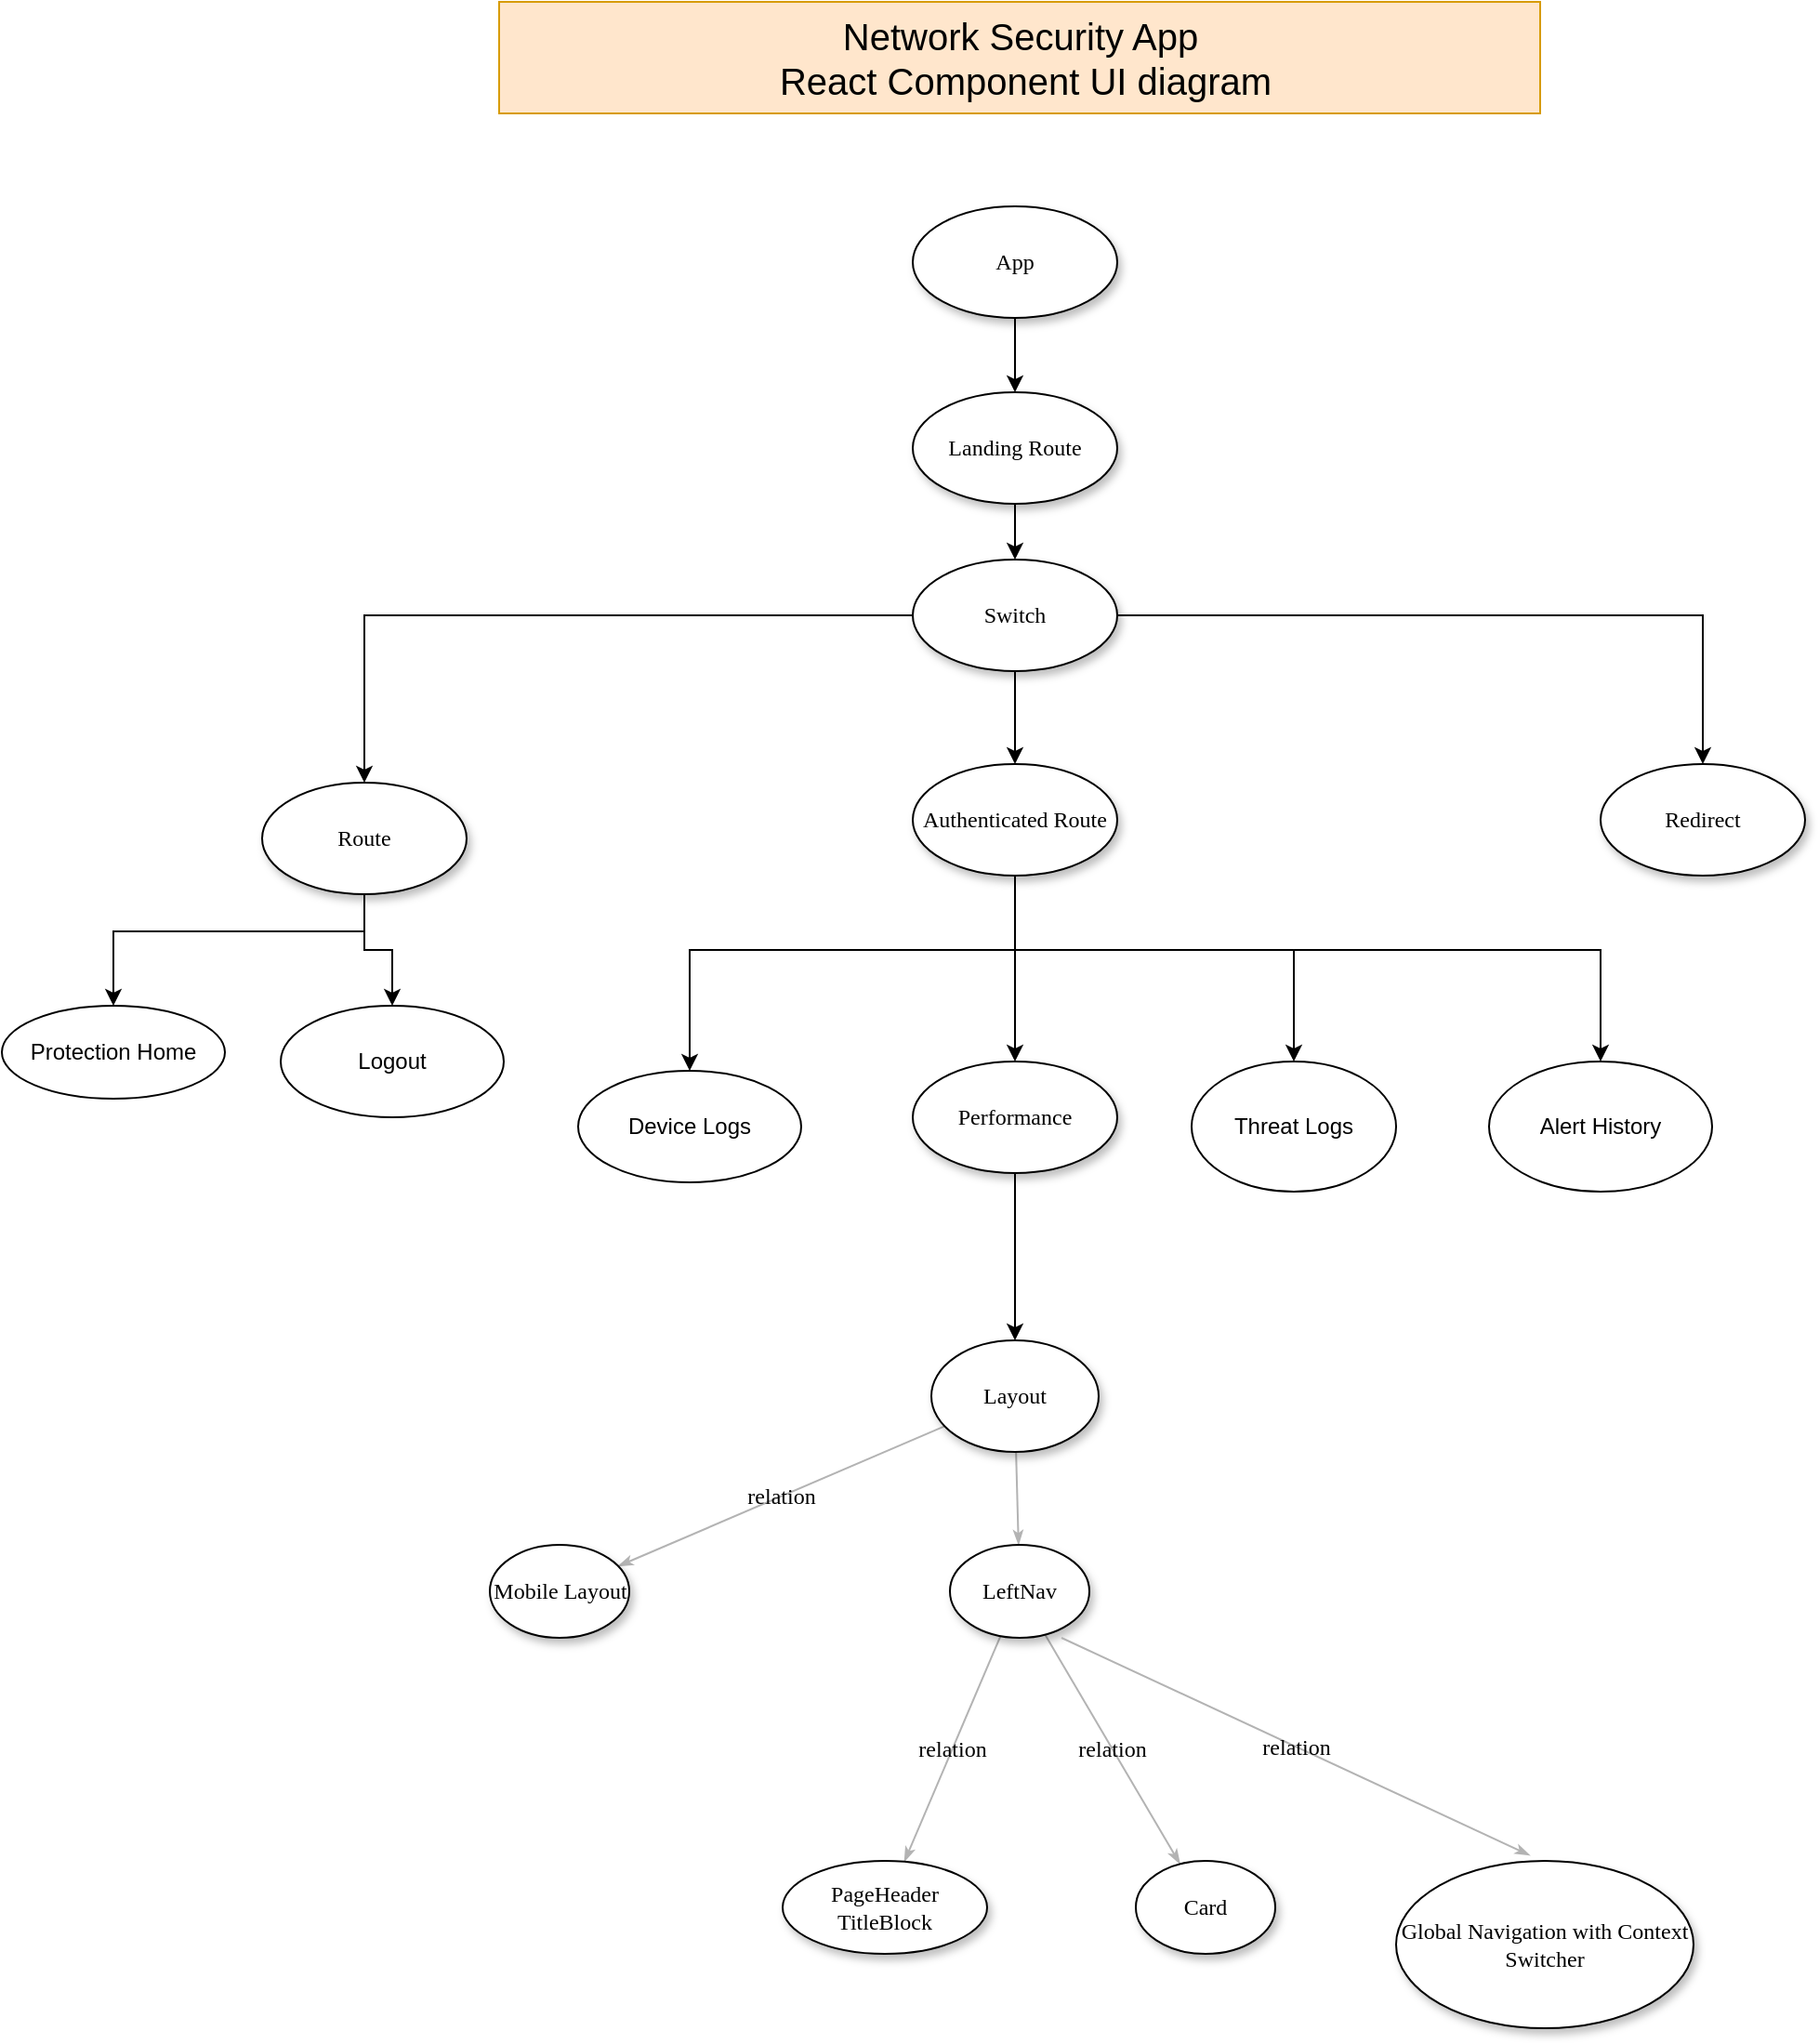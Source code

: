 <mxfile version="14.4.4" type="github">
  <diagram name="Page-1" id="42789a77-a242-8287-6e28-9cd8cfd52e62">
    <mxGraphModel dx="913" dy="1342" grid="1" gridSize="10" guides="1" tooltips="1" connect="1" arrows="1" fold="1" page="1" pageScale="1" pageWidth="1100" pageHeight="850" background="#ffffff" math="0" shadow="0">
      <root>
        <mxCell id="0" />
        <mxCell id="1" parent="0" />
        <mxCell id="Q6YV-AhHRd9khnx2x_jg-10" value="" style="edgeStyle=orthogonalEdgeStyle;rounded=0;orthogonalLoop=1;jettySize=auto;html=1;" edge="1" parent="1" source="Q6YV-AhHRd9khnx2x_jg-9" target="Q6YV-AhHRd9khnx2x_jg-7">
          <mxGeometry relative="1" as="geometry" />
        </mxCell>
        <mxCell id="1ea317790d2ca983-12" style="edgeStyle=none;rounded=1;html=1;labelBackgroundColor=none;startArrow=none;startFill=0;startSize=5;endArrow=classicThin;endFill=1;endSize=5;jettySize=auto;orthogonalLoop=1;strokeColor=#B3B3B3;strokeWidth=1;fontFamily=Verdana;fontSize=12" parent="1" source="1ea317790d2ca983-1" target="1ea317790d2ca983-2" edge="1">
          <mxGeometry relative="1" as="geometry" />
        </mxCell>
        <mxCell id="1ea317790d2ca983-13" value="relation" style="edgeStyle=none;rounded=1;html=1;labelBackgroundColor=none;startArrow=none;startFill=0;startSize=5;endArrow=classicThin;endFill=1;endSize=5;jettySize=auto;orthogonalLoop=1;strokeColor=#B3B3B3;strokeWidth=1;fontFamily=Verdana;fontSize=12" parent="1" source="1ea317790d2ca983-1" target="1ea317790d2ca983-9" edge="1">
          <mxGeometry relative="1" as="geometry" />
        </mxCell>
        <mxCell id="Q6YV-AhHRd9khnx2x_jg-2" value="" style="edgeStyle=orthogonalEdgeStyle;rounded=0;orthogonalLoop=1;jettySize=auto;html=1;" edge="1" parent="1" source="Q6YV-AhHRd9khnx2x_jg-1" target="1ea317790d2ca983-1">
          <mxGeometry relative="1" as="geometry" />
        </mxCell>
        <mxCell id="1ea317790d2ca983-1" value="Layout" style="ellipse;whiteSpace=wrap;html=1;rounded=0;shadow=1;comic=0;labelBackgroundColor=none;strokeWidth=1;fontFamily=Verdana;fontSize=12;align=center;" parent="1" vertex="1">
          <mxGeometry x="540" y="40" width="90" height="60" as="geometry" />
        </mxCell>
        <mxCell id="1ea317790d2ca983-21" value="relation" style="edgeStyle=none;rounded=1;html=1;labelBackgroundColor=none;startArrow=none;startFill=0;startSize=5;endArrow=classicThin;endFill=1;endSize=5;jettySize=auto;orthogonalLoop=1;strokeColor=#B3B3B3;strokeWidth=1;fontFamily=Verdana;fontSize=12" parent="1" source="1ea317790d2ca983-2" target="1ea317790d2ca983-7" edge="1">
          <mxGeometry relative="1" as="geometry" />
        </mxCell>
        <mxCell id="1ea317790d2ca983-22" value="relation" style="edgeStyle=none;rounded=1;html=1;labelBackgroundColor=none;startArrow=none;startFill=0;startSize=5;endArrow=classicThin;endFill=1;endSize=5;jettySize=auto;orthogonalLoop=1;strokeColor=#B3B3B3;strokeWidth=1;fontFamily=Verdana;fontSize=12" parent="1" source="1ea317790d2ca983-2" target="1ea317790d2ca983-6" edge="1">
          <mxGeometry relative="1" as="geometry" />
        </mxCell>
        <mxCell id="1ea317790d2ca983-2" value="LeftNav" style="ellipse;whiteSpace=wrap;html=1;rounded=0;shadow=1;comic=0;labelBackgroundColor=none;strokeWidth=1;fontFamily=Verdana;fontSize=12;align=center;" parent="1" vertex="1">
          <mxGeometry x="550" y="150" width="75" height="50" as="geometry" />
        </mxCell>
        <mxCell id="1ea317790d2ca983-6" value="&lt;span&gt;Card&lt;/span&gt;" style="ellipse;whiteSpace=wrap;html=1;rounded=0;shadow=1;comic=0;labelBackgroundColor=none;strokeWidth=1;fontFamily=Verdana;fontSize=12;align=center;" parent="1" vertex="1">
          <mxGeometry x="650" y="320" width="75" height="50" as="geometry" />
        </mxCell>
        <mxCell id="1ea317790d2ca983-7" value="&lt;span&gt;PageHeader TitleBlock&lt;/span&gt;" style="ellipse;whiteSpace=wrap;html=1;rounded=0;shadow=1;comic=0;labelBackgroundColor=none;strokeWidth=1;fontFamily=Verdana;fontSize=12;align=center;" parent="1" vertex="1">
          <mxGeometry x="460" y="320" width="110" height="50" as="geometry" />
        </mxCell>
        <mxCell id="1ea317790d2ca983-9" value="Mobile Layout" style="ellipse;whiteSpace=wrap;html=1;rounded=0;shadow=1;comic=0;labelBackgroundColor=none;strokeWidth=1;fontFamily=Verdana;fontSize=12;align=center;" parent="1" vertex="1">
          <mxGeometry x="302.5" y="150" width="75" height="50" as="geometry" />
        </mxCell>
        <mxCell id="Q6YV-AhHRd9khnx2x_jg-4" value="" style="edgeStyle=orthogonalEdgeStyle;rounded=0;orthogonalLoop=1;jettySize=auto;html=1;" edge="1" parent="1" source="Q6YV-AhHRd9khnx2x_jg-3" target="Q6YV-AhHRd9khnx2x_jg-1">
          <mxGeometry relative="1" as="geometry" />
        </mxCell>
        <mxCell id="Q6YV-AhHRd9khnx2x_jg-1" value="Performance" style="ellipse;whiteSpace=wrap;html=1;rounded=0;shadow=1;comic=0;labelBackgroundColor=none;strokeWidth=1;fontFamily=Verdana;fontSize=12;align=center;" vertex="1" parent="1">
          <mxGeometry x="530" y="-110" width="110" height="60" as="geometry" />
        </mxCell>
        <mxCell id="Q6YV-AhHRd9khnx2x_jg-6" value="" style="edgeStyle=orthogonalEdgeStyle;rounded=0;orthogonalLoop=1;jettySize=auto;html=1;" edge="1" parent="1" source="Q6YV-AhHRd9khnx2x_jg-5" target="Q6YV-AhHRd9khnx2x_jg-3">
          <mxGeometry relative="1" as="geometry" />
        </mxCell>
        <mxCell id="Q6YV-AhHRd9khnx2x_jg-20" value="" style="edgeStyle=orthogonalEdgeStyle;rounded=0;orthogonalLoop=1;jettySize=auto;html=1;entryX=0.5;entryY=0;entryDx=0;entryDy=0;" edge="1" parent="1" source="Q6YV-AhHRd9khnx2x_jg-3" target="Q6YV-AhHRd9khnx2x_jg-19">
          <mxGeometry relative="1" as="geometry">
            <mxPoint x="445" y="-160" as="targetPoint" />
            <Array as="points">
              <mxPoint x="585" y="-170" />
              <mxPoint x="410" y="-170" />
            </Array>
          </mxGeometry>
        </mxCell>
        <mxCell id="Q6YV-AhHRd9khnx2x_jg-21" value="" style="edgeStyle=orthogonalEdgeStyle;rounded=0;orthogonalLoop=1;jettySize=auto;html=1;" edge="1" parent="1" source="Q6YV-AhHRd9khnx2x_jg-3" target="Q6YV-AhHRd9khnx2x_jg-22">
          <mxGeometry relative="1" as="geometry">
            <mxPoint x="710" y="-90" as="targetPoint" />
            <Array as="points">
              <mxPoint x="585" y="-170" />
              <mxPoint x="735" y="-170" />
            </Array>
          </mxGeometry>
        </mxCell>
        <mxCell id="Q6YV-AhHRd9khnx2x_jg-23" value="" style="edgeStyle=orthogonalEdgeStyle;rounded=0;orthogonalLoop=1;jettySize=auto;html=1;" edge="1" parent="1" source="Q6YV-AhHRd9khnx2x_jg-3" target="Q6YV-AhHRd9khnx2x_jg-24">
          <mxGeometry relative="1" as="geometry">
            <mxPoint x="850" y="-110" as="targetPoint" />
            <Array as="points">
              <mxPoint x="585" y="-170" />
              <mxPoint x="900" y="-170" />
            </Array>
          </mxGeometry>
        </mxCell>
        <mxCell id="Q6YV-AhHRd9khnx2x_jg-3" value="Authenticated Route" style="ellipse;whiteSpace=wrap;html=1;rounded=0;shadow=1;comic=0;labelBackgroundColor=none;strokeWidth=1;fontFamily=Verdana;fontSize=12;align=center;" vertex="1" parent="1">
          <mxGeometry x="530" y="-270" width="110" height="60" as="geometry" />
        </mxCell>
        <mxCell id="Q6YV-AhHRd9khnx2x_jg-8" value="" style="edgeStyle=orthogonalEdgeStyle;rounded=0;orthogonalLoop=1;jettySize=auto;html=1;" edge="1" parent="1" source="Q6YV-AhHRd9khnx2x_jg-7" target="Q6YV-AhHRd9khnx2x_jg-5">
          <mxGeometry relative="1" as="geometry" />
        </mxCell>
        <mxCell id="Q6YV-AhHRd9khnx2x_jg-12" value="" style="edgeStyle=orthogonalEdgeStyle;rounded=0;orthogonalLoop=1;jettySize=auto;html=1;" edge="1" parent="1" source="Q6YV-AhHRd9khnx2x_jg-5" target="Q6YV-AhHRd9khnx2x_jg-11">
          <mxGeometry relative="1" as="geometry" />
        </mxCell>
        <mxCell id="Q6YV-AhHRd9khnx2x_jg-14" value="" style="edgeStyle=orthogonalEdgeStyle;rounded=0;orthogonalLoop=1;jettySize=auto;html=1;" edge="1" parent="1" source="Q6YV-AhHRd9khnx2x_jg-5" target="Q6YV-AhHRd9khnx2x_jg-13">
          <mxGeometry relative="1" as="geometry" />
        </mxCell>
        <mxCell id="Q6YV-AhHRd9khnx2x_jg-5" value="Switch" style="ellipse;whiteSpace=wrap;html=1;rounded=0;shadow=1;comic=0;labelBackgroundColor=none;strokeWidth=1;fontFamily=Verdana;fontSize=12;align=center;" vertex="1" parent="1">
          <mxGeometry x="530" y="-380" width="110" height="60" as="geometry" />
        </mxCell>
        <mxCell id="Q6YV-AhHRd9khnx2x_jg-7" value="Landing Route" style="ellipse;whiteSpace=wrap;html=1;rounded=0;shadow=1;comic=0;labelBackgroundColor=none;strokeWidth=1;fontFamily=Verdana;fontSize=12;align=center;" vertex="1" parent="1">
          <mxGeometry x="530" y="-470" width="110" height="60" as="geometry" />
        </mxCell>
        <mxCell id="Q6YV-AhHRd9khnx2x_jg-9" value="App" style="ellipse;whiteSpace=wrap;html=1;rounded=0;shadow=1;comic=0;labelBackgroundColor=none;strokeWidth=1;fontFamily=Verdana;fontSize=12;align=center;" vertex="1" parent="1">
          <mxGeometry x="530" y="-570" width="110" height="60" as="geometry" />
        </mxCell>
        <mxCell id="Q6YV-AhHRd9khnx2x_jg-27" value="" style="edgeStyle=orthogonalEdgeStyle;rounded=0;orthogonalLoop=1;jettySize=auto;html=1;" edge="1" parent="1" source="Q6YV-AhHRd9khnx2x_jg-11" target="Q6YV-AhHRd9khnx2x_jg-26">
          <mxGeometry relative="1" as="geometry" />
        </mxCell>
        <mxCell id="Q6YV-AhHRd9khnx2x_jg-11" value="Route" style="ellipse;whiteSpace=wrap;html=1;rounded=0;shadow=1;comic=0;labelBackgroundColor=none;strokeWidth=1;fontFamily=Verdana;fontSize=12;align=center;" vertex="1" parent="1">
          <mxGeometry x="180" y="-260" width="110" height="60" as="geometry" />
        </mxCell>
        <mxCell id="Q6YV-AhHRd9khnx2x_jg-13" value="Redirect" style="ellipse;whiteSpace=wrap;html=1;rounded=0;shadow=1;comic=0;labelBackgroundColor=none;strokeWidth=1;fontFamily=Verdana;fontSize=12;align=center;" vertex="1" parent="1">
          <mxGeometry x="900" y="-270" width="110" height="60" as="geometry" />
        </mxCell>
        <mxCell id="Q6YV-AhHRd9khnx2x_jg-19" value="Device Logs" style="ellipse;whiteSpace=wrap;html=1;" vertex="1" parent="1">
          <mxGeometry x="350" y="-105" width="120" height="60" as="geometry" />
        </mxCell>
        <mxCell id="Q6YV-AhHRd9khnx2x_jg-22" value="Threat Logs" style="ellipse;whiteSpace=wrap;html=1;" vertex="1" parent="1">
          <mxGeometry x="680" y="-110" width="110" height="70" as="geometry" />
        </mxCell>
        <mxCell id="Q6YV-AhHRd9khnx2x_jg-24" value="Alert History" style="ellipse;whiteSpace=wrap;html=1;" vertex="1" parent="1">
          <mxGeometry x="840" y="-110" width="120" height="70" as="geometry" />
        </mxCell>
        <mxCell id="Q6YV-AhHRd9khnx2x_jg-25" value="Protection Home" style="ellipse;whiteSpace=wrap;html=1;" vertex="1" parent="1">
          <mxGeometry x="40" y="-140" width="120" height="50" as="geometry" />
        </mxCell>
        <mxCell id="Q6YV-AhHRd9khnx2x_jg-26" value="Logout" style="ellipse;whiteSpace=wrap;html=1;" vertex="1" parent="1">
          <mxGeometry x="190" y="-140" width="120" height="60" as="geometry" />
        </mxCell>
        <mxCell id="Q6YV-AhHRd9khnx2x_jg-28" value="" style="edgeStyle=orthogonalEdgeStyle;rounded=0;orthogonalLoop=1;jettySize=auto;html=1;entryX=0.5;entryY=0;entryDx=0;entryDy=0;" edge="1" parent="1" target="Q6YV-AhHRd9khnx2x_jg-25">
          <mxGeometry relative="1" as="geometry">
            <mxPoint x="235" y="-180" as="sourcePoint" />
            <mxPoint x="260" y="-130" as="targetPoint" />
            <Array as="points">
              <mxPoint x="187" y="-180" />
              <mxPoint x="100" y="-180" />
            </Array>
          </mxGeometry>
        </mxCell>
        <mxCell id="Q6YV-AhHRd9khnx2x_jg-29" value="&lt;span&gt;Global Navigation with Context Switcher&lt;/span&gt;" style="ellipse;whiteSpace=wrap;html=1;rounded=0;shadow=1;comic=0;labelBackgroundColor=none;strokeWidth=1;fontFamily=Verdana;fontSize=12;align=center;" vertex="1" parent="1">
          <mxGeometry x="790" y="320" width="160" height="90" as="geometry" />
        </mxCell>
        <mxCell id="Q6YV-AhHRd9khnx2x_jg-30" value="relation" style="edgeStyle=none;rounded=1;html=1;labelBackgroundColor=none;startArrow=none;startFill=0;startSize=5;endArrow=classicThin;endFill=1;endSize=5;jettySize=auto;orthogonalLoop=1;strokeColor=#B3B3B3;strokeWidth=1;fontFamily=Verdana;fontSize=12;entryX=0.45;entryY=-0.033;entryDx=0;entryDy=0;entryPerimeter=0;exitX=0.8;exitY=1;exitDx=0;exitDy=0;exitPerimeter=0;" edge="1" parent="1" source="1ea317790d2ca983-2" target="Q6YV-AhHRd9khnx2x_jg-29">
          <mxGeometry relative="1" as="geometry">
            <mxPoint x="624.997" y="180.0" as="sourcePoint" />
            <mxPoint x="697.599" y="303.456" as="targetPoint" />
          </mxGeometry>
        </mxCell>
        <mxCell id="Q6YV-AhHRd9khnx2x_jg-31" value="&lt;font style=&quot;font-size: 20px&quot;&gt;Network Security App&lt;br&gt;&amp;nbsp;React Component UI diagram&lt;/font&gt;" style="text;html=1;strokeColor=#d79b00;fillColor=#ffe6cc;align=center;verticalAlign=middle;whiteSpace=wrap;rounded=0;" vertex="1" parent="1">
          <mxGeometry x="307.5" y="-680" width="560" height="60" as="geometry" />
        </mxCell>
      </root>
    </mxGraphModel>
  </diagram>
</mxfile>
